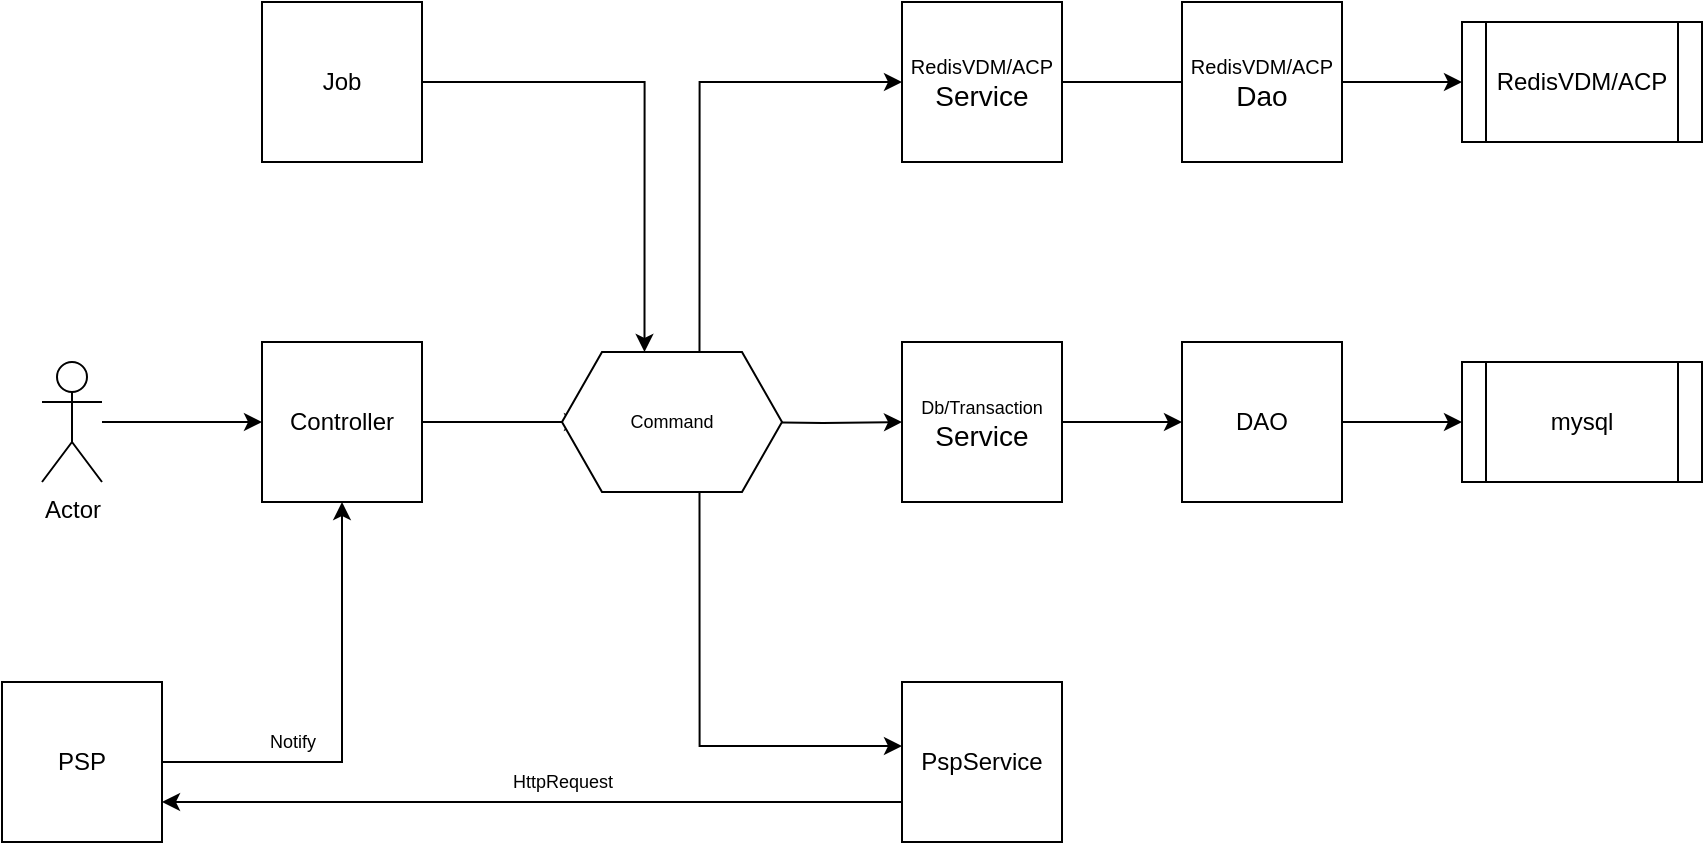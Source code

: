 <mxfile version="20.2.7" type="github">
  <diagram id="GXTrIKaA-CHUGWEIGjMg" name="第 1 页">
    <mxGraphModel dx="1217" dy="629" grid="1" gridSize="10" guides="1" tooltips="1" connect="1" arrows="1" fold="1" page="1" pageScale="1" pageWidth="827" pageHeight="1169" math="0" shadow="0">
      <root>
        <mxCell id="0" />
        <mxCell id="1" parent="0" />
        <mxCell id="CbnCpX9BRufV65JDsQ7Q-5" value="" style="edgeStyle=orthogonalEdgeStyle;rounded=0;orthogonalLoop=1;jettySize=auto;html=1;" parent="1" source="CbnCpX9BRufV65JDsQ7Q-1" edge="1">
          <mxGeometry relative="1" as="geometry">
            <mxPoint x="320" y="280" as="targetPoint" />
          </mxGeometry>
        </mxCell>
        <mxCell id="CbnCpX9BRufV65JDsQ7Q-1" value="Controller" style="whiteSpace=wrap;html=1;aspect=fixed;" parent="1" vertex="1">
          <mxGeometry x="160" y="240" width="80" height="80" as="geometry" />
        </mxCell>
        <mxCell id="CbnCpX9BRufV65JDsQ7Q-2" value="mysql" style="shape=process;whiteSpace=wrap;html=1;backgroundOutline=1;" parent="1" vertex="1">
          <mxGeometry x="760" y="250" width="120" height="60" as="geometry" />
        </mxCell>
        <mxCell id="CbnCpX9BRufV65JDsQ7Q-10" value="" style="edgeStyle=orthogonalEdgeStyle;rounded=0;orthogonalLoop=1;jettySize=auto;html=1;" parent="1" source="CbnCpX9BRufV65JDsQ7Q-3" target="CbnCpX9BRufV65JDsQ7Q-1" edge="1">
          <mxGeometry relative="1" as="geometry" />
        </mxCell>
        <mxCell id="CbnCpX9BRufV65JDsQ7Q-3" value="Actor" style="shape=umlActor;verticalLabelPosition=bottom;verticalAlign=top;html=1;outlineConnect=0;" parent="1" vertex="1">
          <mxGeometry x="50" y="250" width="30" height="60" as="geometry" />
        </mxCell>
        <mxCell id="CbnCpX9BRufV65JDsQ7Q-7" value="" style="edgeStyle=orthogonalEdgeStyle;rounded=0;orthogonalLoop=1;jettySize=auto;html=1;" parent="1" target="CbnCpX9BRufV65JDsQ7Q-6" edge="1">
          <mxGeometry relative="1" as="geometry">
            <mxPoint x="400" y="280" as="sourcePoint" />
          </mxGeometry>
        </mxCell>
        <mxCell id="CbnCpX9BRufV65JDsQ7Q-9" value="" style="edgeStyle=orthogonalEdgeStyle;rounded=0;orthogonalLoop=1;jettySize=auto;html=1;" parent="1" source="CbnCpX9BRufV65JDsQ7Q-6" target="CbnCpX9BRufV65JDsQ7Q-8" edge="1">
          <mxGeometry relative="1" as="geometry" />
        </mxCell>
        <mxCell id="CbnCpX9BRufV65JDsQ7Q-6" value="&lt;font&gt;&lt;span style=&quot;font-size: 9px;&quot;&gt;Db/Transaction&lt;/span&gt;&lt;br&gt;&lt;font style=&quot;font-size: 14px;&quot;&gt;Service&lt;/font&gt;&lt;/font&gt;" style="whiteSpace=wrap;html=1;aspect=fixed;" parent="1" vertex="1">
          <mxGeometry x="480" y="240" width="80" height="80" as="geometry" />
        </mxCell>
        <mxCell id="CbnCpX9BRufV65JDsQ7Q-34" style="edgeStyle=orthogonalEdgeStyle;rounded=0;orthogonalLoop=1;jettySize=auto;html=1;exitX=1;exitY=0.5;exitDx=0;exitDy=0;entryX=0;entryY=0.5;entryDx=0;entryDy=0;fontSize=9;" parent="1" source="CbnCpX9BRufV65JDsQ7Q-8" target="CbnCpX9BRufV65JDsQ7Q-2" edge="1">
          <mxGeometry relative="1" as="geometry" />
        </mxCell>
        <mxCell id="CbnCpX9BRufV65JDsQ7Q-8" value="DAO" style="whiteSpace=wrap;html=1;aspect=fixed;" parent="1" vertex="1">
          <mxGeometry x="620" y="240" width="80" height="80" as="geometry" />
        </mxCell>
        <mxCell id="CbnCpX9BRufV65JDsQ7Q-33" style="edgeStyle=orthogonalEdgeStyle;rounded=0;orthogonalLoop=1;jettySize=auto;html=1;exitX=1;exitY=0.5;exitDx=0;exitDy=0;entryX=0;entryY=0.5;entryDx=0;entryDy=0;fontSize=9;" parent="1" source="CbnCpX9BRufV65JDsQ7Q-11" target="CbnCpX9BRufV65JDsQ7Q-32" edge="1">
          <mxGeometry relative="1" as="geometry" />
        </mxCell>
        <mxCell id="CbnCpX9BRufV65JDsQ7Q-11" value="&lt;font&gt;&lt;font size=&quot;1&quot;&gt;RedisVDM/ACP&lt;/font&gt;&lt;br&gt;&lt;font style=&quot;font-size: 14px;&quot;&gt;Service&lt;/font&gt;&lt;br&gt;&lt;/font&gt;" style="whiteSpace=wrap;html=1;aspect=fixed;" parent="1" vertex="1">
          <mxGeometry x="480" y="70" width="80" height="80" as="geometry" />
        </mxCell>
        <mxCell id="CbnCpX9BRufV65JDsQ7Q-29" style="edgeStyle=orthogonalEdgeStyle;rounded=0;orthogonalLoop=1;jettySize=auto;html=1;exitX=0;exitY=0.75;exitDx=0;exitDy=0;entryX=1;entryY=0.75;entryDx=0;entryDy=0;fontSize=9;" parent="1" source="CbnCpX9BRufV65JDsQ7Q-13" target="CbnCpX9BRufV65JDsQ7Q-16" edge="1">
          <mxGeometry relative="1" as="geometry" />
        </mxCell>
        <mxCell id="CbnCpX9BRufV65JDsQ7Q-13" value="PspService" style="whiteSpace=wrap;html=1;aspect=fixed;" parent="1" vertex="1">
          <mxGeometry x="480" y="410" width="80" height="80" as="geometry" />
        </mxCell>
        <mxCell id="CbnCpX9BRufV65JDsQ7Q-37" style="edgeStyle=orthogonalEdgeStyle;rounded=0;orthogonalLoop=1;jettySize=auto;html=1;exitX=1;exitY=0.5;exitDx=0;exitDy=0;entryX=0.375;entryY=0;entryDx=0;entryDy=0;fontSize=9;" parent="1" source="CbnCpX9BRufV65JDsQ7Q-15" target="CbnCpX9BRufV65JDsQ7Q-26" edge="1">
          <mxGeometry relative="1" as="geometry" />
        </mxCell>
        <mxCell id="CbnCpX9BRufV65JDsQ7Q-15" value="Job" style="whiteSpace=wrap;html=1;aspect=fixed;" parent="1" vertex="1">
          <mxGeometry x="160" y="70" width="80" height="80" as="geometry" />
        </mxCell>
        <mxCell id="CbnCpX9BRufV65JDsQ7Q-36" style="edgeStyle=orthogonalEdgeStyle;rounded=0;orthogonalLoop=1;jettySize=auto;html=1;exitX=1;exitY=0.5;exitDx=0;exitDy=0;entryX=0.5;entryY=1;entryDx=0;entryDy=0;fontSize=9;" parent="1" source="CbnCpX9BRufV65JDsQ7Q-16" target="CbnCpX9BRufV65JDsQ7Q-1" edge="1">
          <mxGeometry relative="1" as="geometry" />
        </mxCell>
        <mxCell id="CbnCpX9BRufV65JDsQ7Q-16" value="PSP" style="whiteSpace=wrap;html=1;aspect=fixed;" parent="1" vertex="1">
          <mxGeometry x="30" y="410" width="80" height="80" as="geometry" />
        </mxCell>
        <mxCell id="CbnCpX9BRufV65JDsQ7Q-21" value="Notify" style="text;html=1;align=center;verticalAlign=middle;resizable=0;points=[];autosize=1;strokeColor=none;fillColor=none;fontSize=9;" parent="1" vertex="1">
          <mxGeometry x="150" y="430" width="50" height="20" as="geometry" />
        </mxCell>
        <mxCell id="CbnCpX9BRufV65JDsQ7Q-23" value="HttpRequest" style="text;html=1;align=center;verticalAlign=middle;resizable=0;points=[];autosize=1;strokeColor=none;fillColor=none;fontSize=9;" parent="1" vertex="1">
          <mxGeometry x="275" y="450" width="70" height="20" as="geometry" />
        </mxCell>
        <mxCell id="CbnCpX9BRufV65JDsQ7Q-27" style="edgeStyle=orthogonalEdgeStyle;rounded=0;orthogonalLoop=1;jettySize=auto;html=1;exitX=0.625;exitY=1;exitDx=0;exitDy=0;entryX=0;entryY=0.4;entryDx=0;entryDy=0;entryPerimeter=0;fontSize=9;" parent="1" source="CbnCpX9BRufV65JDsQ7Q-26" target="CbnCpX9BRufV65JDsQ7Q-13" edge="1">
          <mxGeometry relative="1" as="geometry" />
        </mxCell>
        <mxCell id="CbnCpX9BRufV65JDsQ7Q-28" style="edgeStyle=orthogonalEdgeStyle;rounded=0;orthogonalLoop=1;jettySize=auto;html=1;exitX=0.625;exitY=0;exitDx=0;exitDy=0;entryX=0;entryY=0.5;entryDx=0;entryDy=0;fontSize=9;" parent="1" source="CbnCpX9BRufV65JDsQ7Q-26" target="CbnCpX9BRufV65JDsQ7Q-11" edge="1">
          <mxGeometry relative="1" as="geometry" />
        </mxCell>
        <mxCell id="CbnCpX9BRufV65JDsQ7Q-26" value="Command" style="shape=hexagon;perimeter=hexagonPerimeter2;whiteSpace=wrap;html=1;fixedSize=1;fontSize=9;" parent="1" vertex="1">
          <mxGeometry x="310" y="245" width="110" height="70" as="geometry" />
        </mxCell>
        <mxCell id="CbnCpX9BRufV65JDsQ7Q-32" value="RedisVDM/ACP" style="shape=process;whiteSpace=wrap;html=1;backgroundOutline=1;" parent="1" vertex="1">
          <mxGeometry x="760" y="80" width="120" height="60" as="geometry" />
        </mxCell>
        <mxCell id="CbnCpX9BRufV65JDsQ7Q-35" value="&lt;font&gt;&lt;font size=&quot;1&quot;&gt;RedisVDM/ACP&lt;/font&gt;&lt;br&gt;&lt;font style=&quot;font-size: 14px;&quot;&gt;Dao&lt;/font&gt;&lt;br&gt;&lt;/font&gt;" style="whiteSpace=wrap;html=1;aspect=fixed;" parent="1" vertex="1">
          <mxGeometry x="620" y="70" width="80" height="80" as="geometry" />
        </mxCell>
      </root>
    </mxGraphModel>
  </diagram>
</mxfile>
